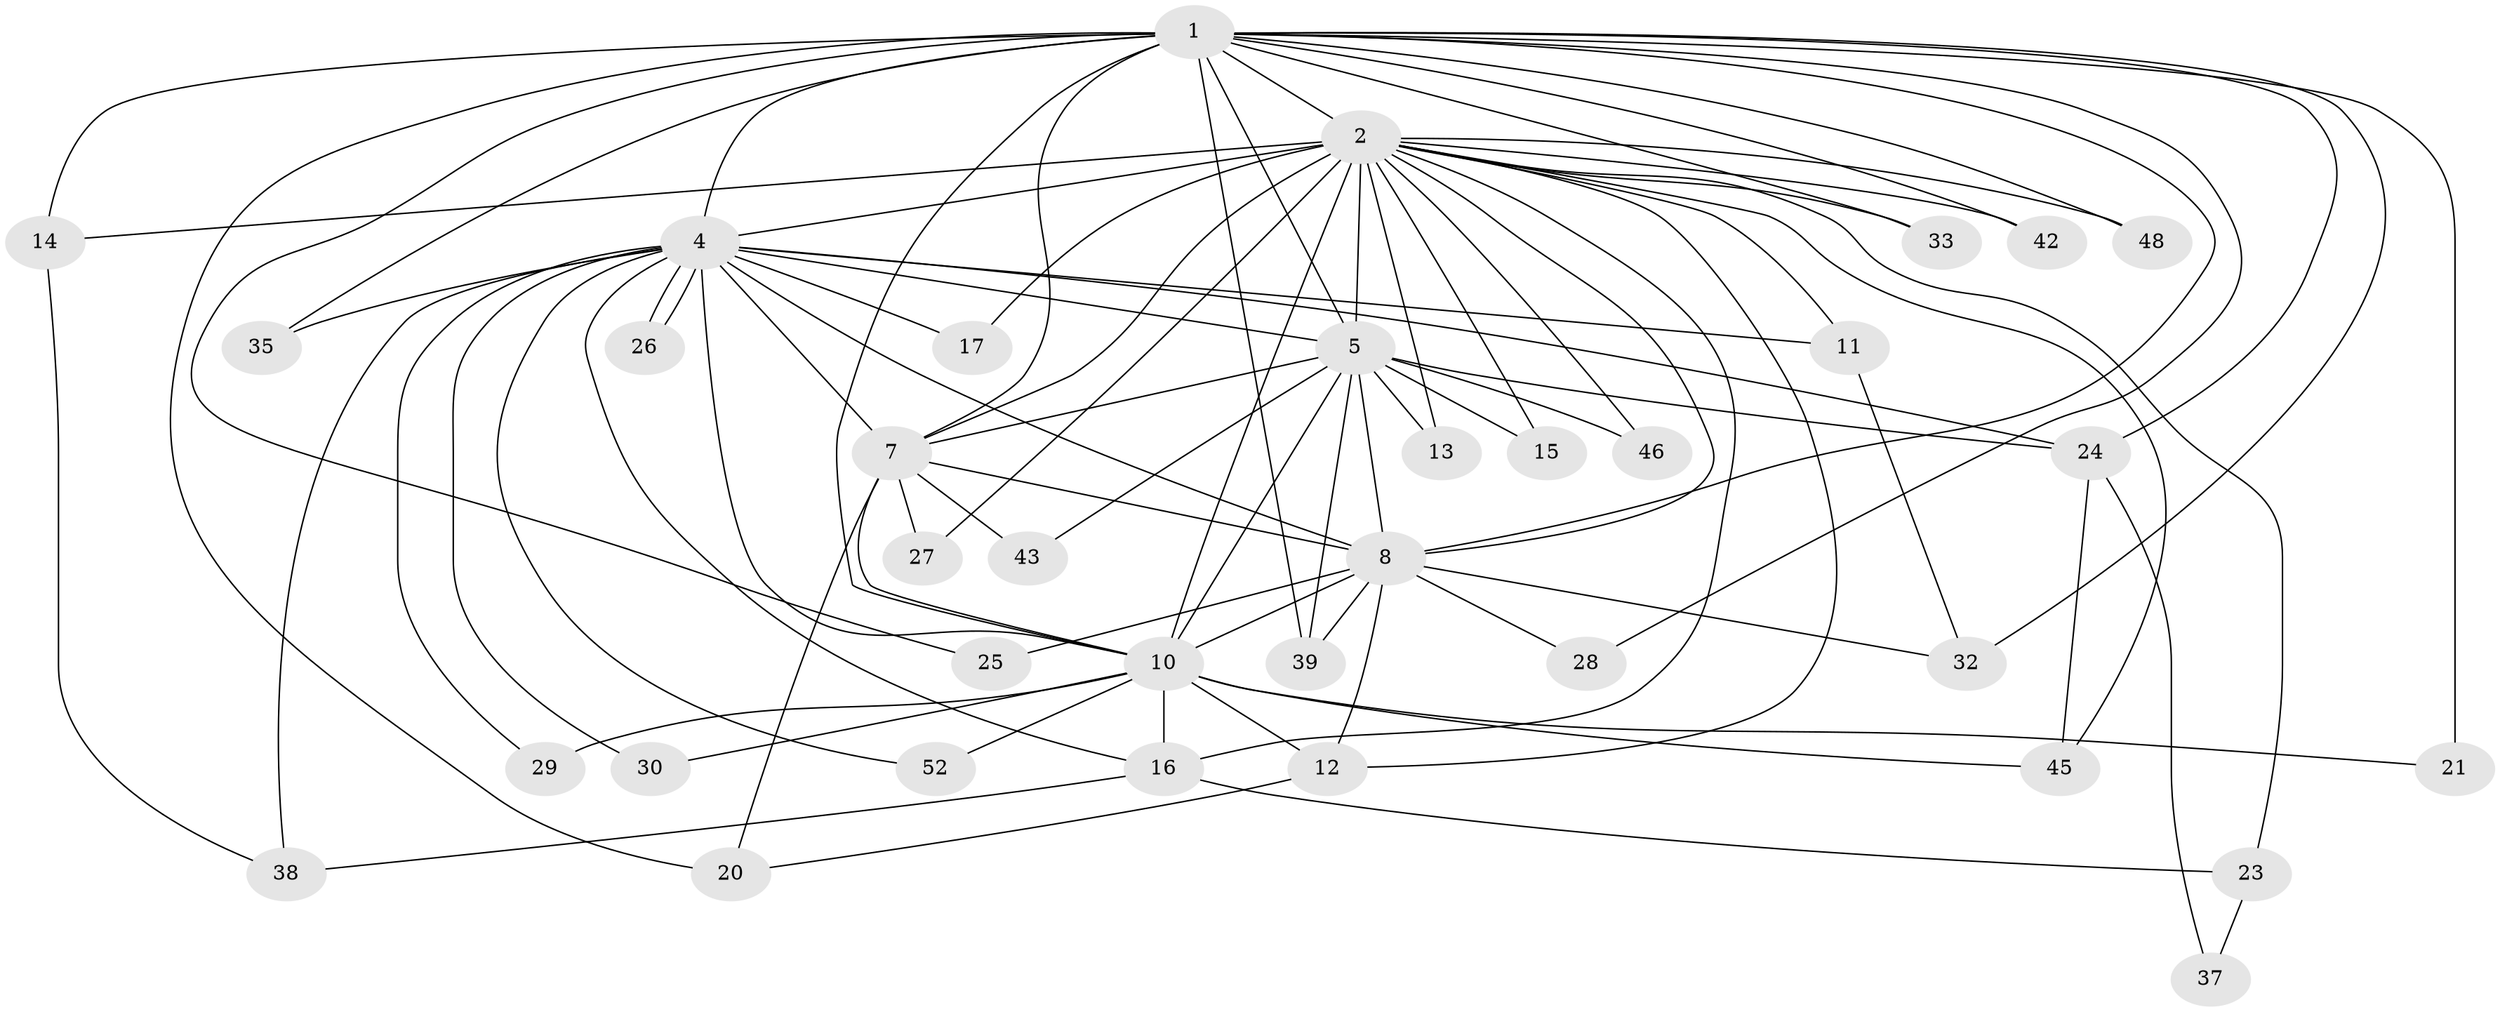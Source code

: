 // original degree distribution, {20: 0.018867924528301886, 15: 0.03773584905660377, 11: 0.018867924528301886, 21: 0.018867924528301886, 9: 0.018867924528301886, 17: 0.018867924528301886, 13: 0.018867924528301886, 16: 0.018867924528301886, 19: 0.018867924528301886, 3: 0.24528301886792453, 4: 0.03773584905660377, 2: 0.5094339622641509, 5: 0.018867924528301886}
// Generated by graph-tools (version 1.1) at 2025/10/02/27/25 16:10:58]
// undirected, 36 vertices, 87 edges
graph export_dot {
graph [start="1"]
  node [color=gray90,style=filled];
  1 [super="+3"];
  2 [super="+6"];
  4 [super="+34"];
  5 [super="+9"];
  7 [super="+50"];
  8 [super="+22"];
  10 [super="+18"];
  11;
  12 [super="+51"];
  13;
  14;
  15;
  16 [super="+19"];
  17;
  20 [super="+31"];
  21 [super="+36"];
  23;
  24 [super="+53"];
  25;
  26;
  27;
  28;
  29 [super="+44"];
  30;
  32 [super="+41"];
  33;
  35;
  37;
  38 [super="+40"];
  39 [super="+49"];
  42;
  43;
  45 [super="+47"];
  46;
  48;
  52;
  1 -- 2 [weight=4];
  1 -- 4 [weight=2];
  1 -- 5 [weight=4];
  1 -- 7 [weight=2];
  1 -- 8 [weight=2];
  1 -- 10 [weight=2];
  1 -- 14;
  1 -- 20;
  1 -- 21 [weight=2];
  1 -- 25;
  1 -- 28;
  1 -- 33;
  1 -- 35;
  1 -- 48;
  1 -- 42;
  1 -- 32;
  1 -- 39;
  1 -- 24;
  2 -- 4 [weight=2];
  2 -- 5 [weight=4];
  2 -- 7 [weight=2];
  2 -- 8 [weight=2];
  2 -- 10 [weight=2];
  2 -- 12;
  2 -- 13;
  2 -- 15;
  2 -- 23;
  2 -- 33;
  2 -- 48;
  2 -- 11;
  2 -- 14;
  2 -- 16;
  2 -- 17;
  2 -- 27;
  2 -- 42;
  2 -- 45;
  2 -- 46;
  4 -- 5 [weight=2];
  4 -- 7;
  4 -- 8 [weight=2];
  4 -- 10;
  4 -- 11;
  4 -- 16;
  4 -- 17;
  4 -- 24;
  4 -- 26;
  4 -- 26;
  4 -- 29;
  4 -- 30;
  4 -- 35;
  4 -- 52;
  4 -- 38;
  5 -- 7 [weight=2];
  5 -- 8 [weight=2];
  5 -- 10 [weight=3];
  5 -- 39;
  5 -- 43;
  5 -- 13;
  5 -- 46;
  5 -- 15;
  5 -- 24;
  7 -- 8;
  7 -- 10;
  7 -- 27;
  7 -- 43;
  7 -- 20 [weight=2];
  8 -- 10 [weight=2];
  8 -- 12;
  8 -- 25;
  8 -- 28;
  8 -- 32;
  8 -- 39;
  10 -- 21;
  10 -- 29 [weight=2];
  10 -- 30;
  10 -- 45;
  10 -- 52;
  10 -- 16;
  10 -- 12;
  11 -- 32;
  12 -- 20;
  14 -- 38;
  16 -- 38;
  16 -- 23;
  23 -- 37;
  24 -- 37;
  24 -- 45;
}
